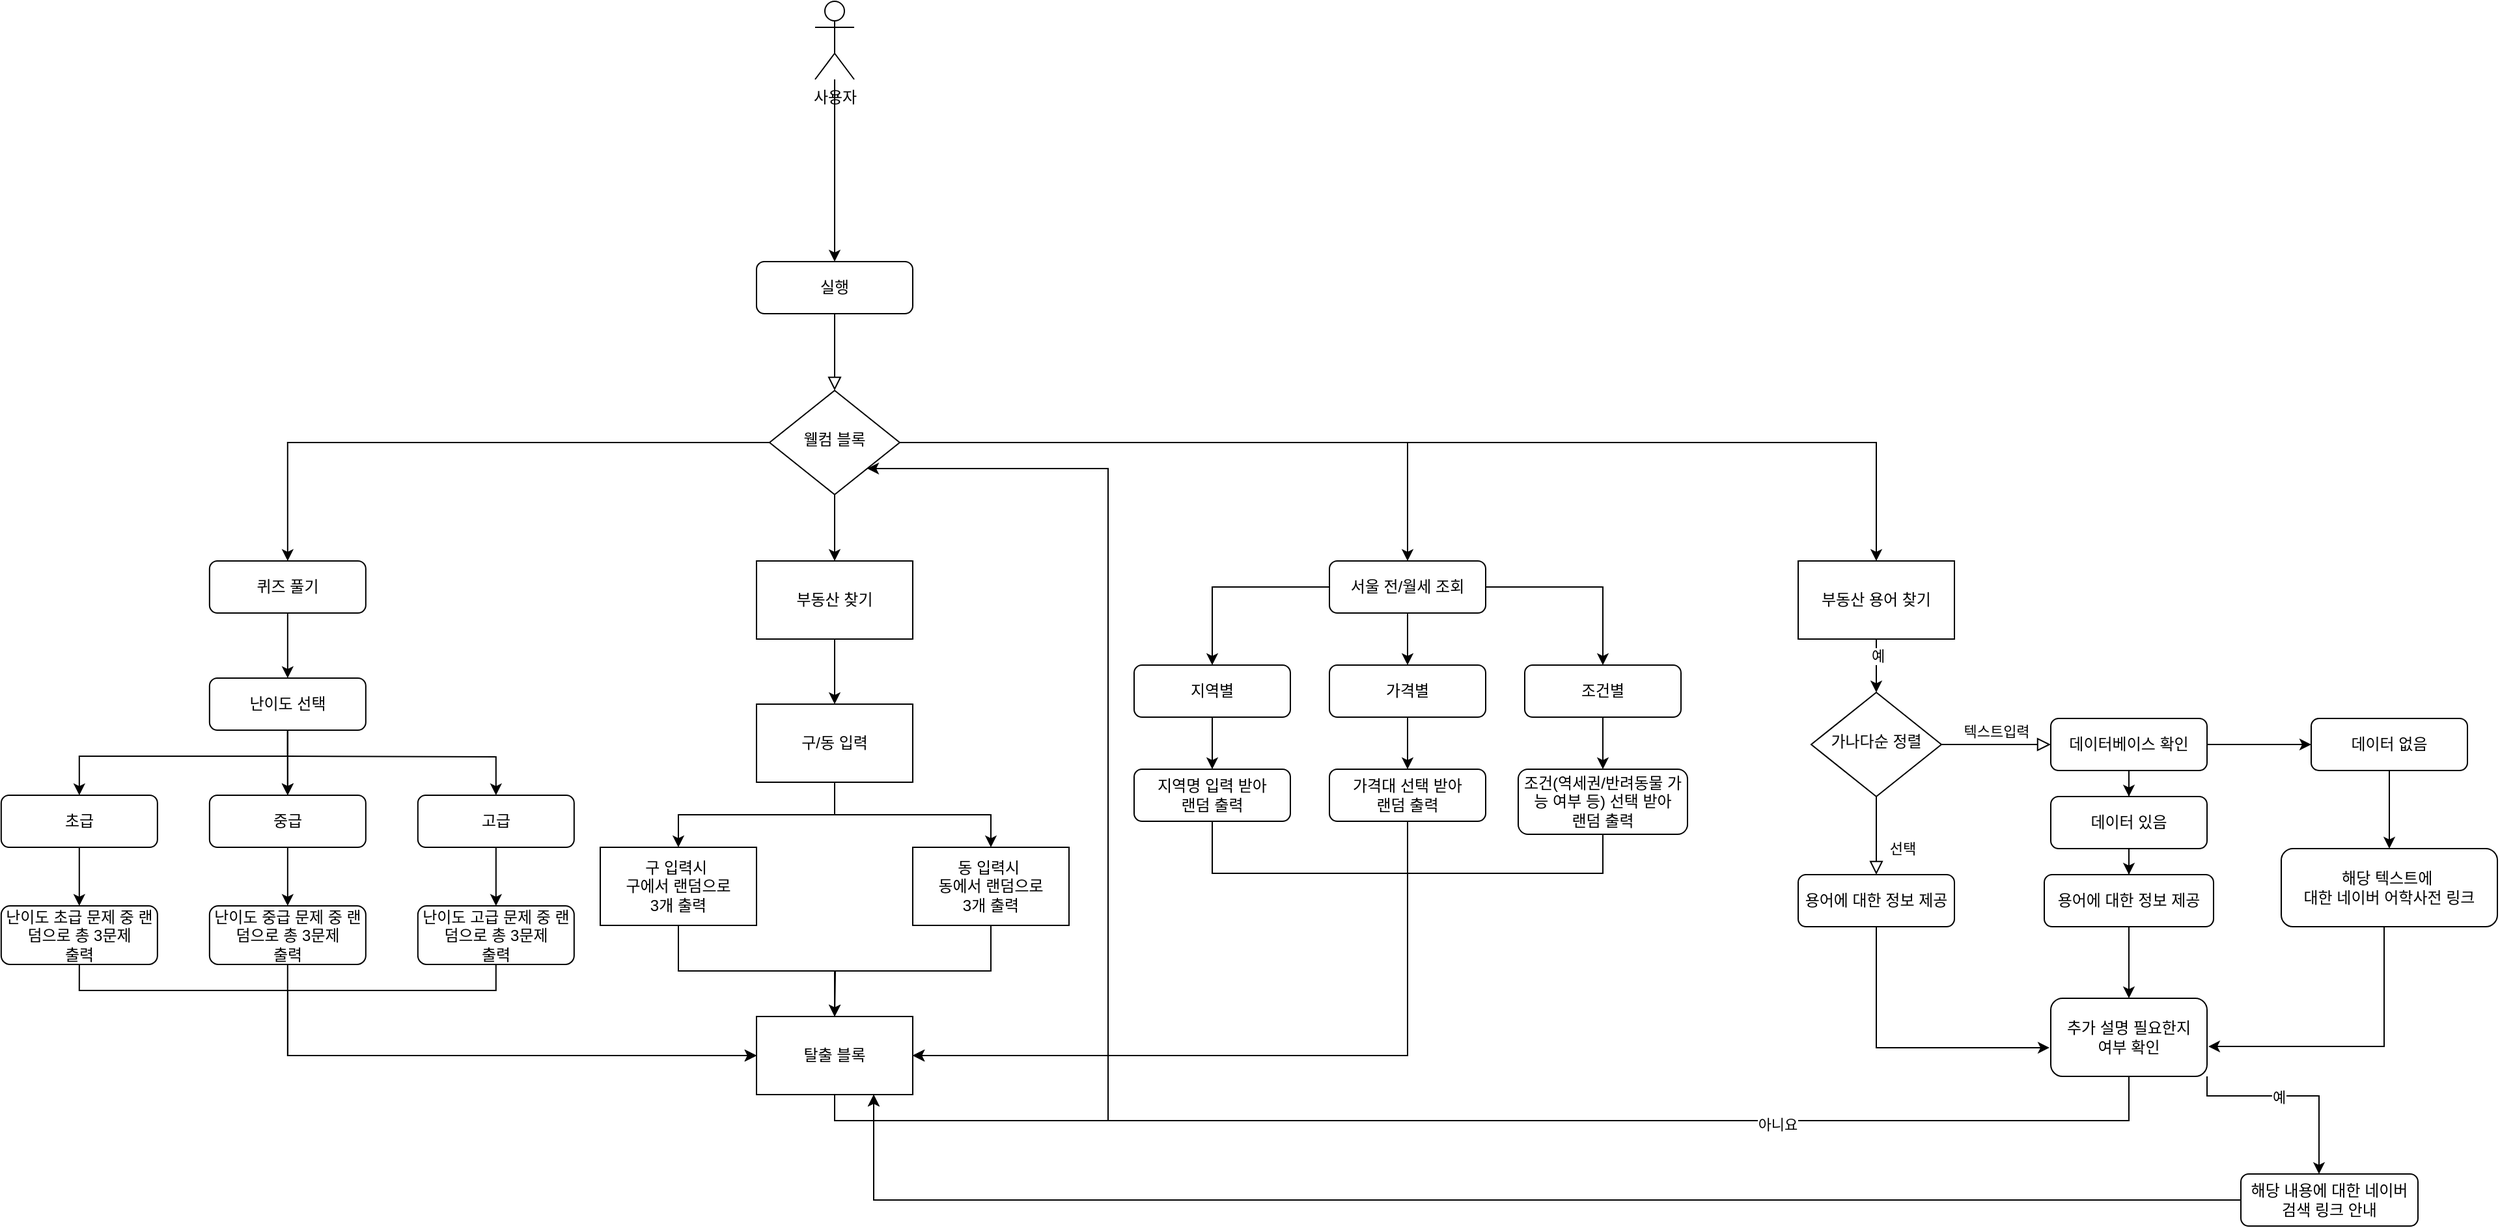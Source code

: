 <mxfile version="22.1.16" type="device">
  <diagram id="C5RBs43oDa-KdzZeNtuy" name="Page-1">
    <mxGraphModel dx="3639" dy="1810" grid="1" gridSize="10" guides="1" tooltips="1" connect="1" arrows="1" fold="1" page="1" pageScale="1" pageWidth="827" pageHeight="1169" math="0" shadow="0">
      <root>
        <mxCell id="WIyWlLk6GJQsqaUBKTNV-0" />
        <mxCell id="WIyWlLk6GJQsqaUBKTNV-1" parent="WIyWlLk6GJQsqaUBKTNV-0" />
        <mxCell id="WIyWlLk6GJQsqaUBKTNV-2" value="" style="rounded=0;html=1;jettySize=auto;orthogonalLoop=1;fontSize=11;endArrow=block;endFill=0;endSize=8;strokeWidth=1;shadow=0;labelBackgroundColor=none;edgeStyle=orthogonalEdgeStyle;" parent="WIyWlLk6GJQsqaUBKTNV-1" source="WIyWlLk6GJQsqaUBKTNV-3" target="WIyWlLk6GJQsqaUBKTNV-6" edge="1">
          <mxGeometry relative="1" as="geometry" />
        </mxCell>
        <mxCell id="WIyWlLk6GJQsqaUBKTNV-3" value="실행" style="rounded=1;whiteSpace=wrap;html=1;fontSize=12;glass=0;strokeWidth=1;shadow=0;" parent="WIyWlLk6GJQsqaUBKTNV-1" vertex="1">
          <mxGeometry x="-440" y="240" width="120" height="40" as="geometry" />
        </mxCell>
        <mxCell id="8InrCBRszf_Y2FXRs5-k-5" style="edgeStyle=orthogonalEdgeStyle;rounded=0;orthogonalLoop=1;jettySize=auto;html=1;exitX=0.5;exitY=1;exitDx=0;exitDy=0;entryX=0.5;entryY=0;entryDx=0;entryDy=0;" parent="WIyWlLk6GJQsqaUBKTNV-1" source="WIyWlLk6GJQsqaUBKTNV-6" target="8InrCBRszf_Y2FXRs5-k-1" edge="1">
          <mxGeometry relative="1" as="geometry">
            <Array as="points">
              <mxPoint x="-380" y="440" />
              <mxPoint x="-380" y="440" />
            </Array>
          </mxGeometry>
        </mxCell>
        <mxCell id="xwYpTstkqBrpEJgK2ljI-25" style="edgeStyle=orthogonalEdgeStyle;rounded=0;orthogonalLoop=1;jettySize=auto;html=1;entryX=0.5;entryY=0;entryDx=0;entryDy=0;" parent="WIyWlLk6GJQsqaUBKTNV-1" source="WIyWlLk6GJQsqaUBKTNV-6" target="xwYpTstkqBrpEJgK2ljI-8" edge="1">
          <mxGeometry relative="1" as="geometry" />
        </mxCell>
        <mxCell id="xwYpTstkqBrpEJgK2ljI-52" style="edgeStyle=orthogonalEdgeStyle;rounded=0;orthogonalLoop=1;jettySize=auto;html=1;exitX=0;exitY=0.5;exitDx=0;exitDy=0;entryX=0.5;entryY=0;entryDx=0;entryDy=0;" parent="WIyWlLk6GJQsqaUBKTNV-1" source="WIyWlLk6GJQsqaUBKTNV-6" target="xwYpTstkqBrpEJgK2ljI-29" edge="1">
          <mxGeometry relative="1" as="geometry" />
        </mxCell>
        <mxCell id="PC392WLs6Io8LUc0K1QD-35" style="edgeStyle=orthogonalEdgeStyle;rounded=0;orthogonalLoop=1;jettySize=auto;html=1;entryX=0.5;entryY=0;entryDx=0;entryDy=0;" edge="1" parent="WIyWlLk6GJQsqaUBKTNV-1" source="WIyWlLk6GJQsqaUBKTNV-6" target="PC392WLs6Io8LUc0K1QD-32">
          <mxGeometry relative="1" as="geometry" />
        </mxCell>
        <mxCell id="WIyWlLk6GJQsqaUBKTNV-6" value="웰컴 블록" style="rhombus;whiteSpace=wrap;html=1;shadow=0;fontFamily=Helvetica;fontSize=12;align=center;strokeWidth=1;spacing=6;spacingTop=-4;" parent="WIyWlLk6GJQsqaUBKTNV-1" vertex="1">
          <mxGeometry x="-430" y="339" width="100" height="80" as="geometry" />
        </mxCell>
        <mxCell id="8InrCBRszf_Y2FXRs5-k-10" style="edgeStyle=orthogonalEdgeStyle;rounded=0;orthogonalLoop=1;jettySize=auto;html=1;exitX=0.5;exitY=1;exitDx=0;exitDy=0;entryX=0.5;entryY=0;entryDx=0;entryDy=0;" parent="WIyWlLk6GJQsqaUBKTNV-1" source="8InrCBRszf_Y2FXRs5-k-1" target="8InrCBRszf_Y2FXRs5-k-9" edge="1">
          <mxGeometry relative="1" as="geometry" />
        </mxCell>
        <mxCell id="8InrCBRszf_Y2FXRs5-k-1" value="부동산 찾기" style="rounded=0;whiteSpace=wrap;html=1;" parent="WIyWlLk6GJQsqaUBKTNV-1" vertex="1">
          <mxGeometry x="-440" y="470" width="120" height="60" as="geometry" />
        </mxCell>
        <mxCell id="8InrCBRszf_Y2FXRs5-k-12" style="edgeStyle=orthogonalEdgeStyle;rounded=0;orthogonalLoop=1;jettySize=auto;html=1;exitX=0.5;exitY=1;exitDx=0;exitDy=0;entryX=0.5;entryY=0;entryDx=0;entryDy=0;" parent="WIyWlLk6GJQsqaUBKTNV-1" source="8InrCBRszf_Y2FXRs5-k-9" target="8InrCBRszf_Y2FXRs5-k-11" edge="1">
          <mxGeometry relative="1" as="geometry" />
        </mxCell>
        <mxCell id="8InrCBRszf_Y2FXRs5-k-14" style="edgeStyle=orthogonalEdgeStyle;rounded=0;orthogonalLoop=1;jettySize=auto;html=1;exitX=0.5;exitY=1;exitDx=0;exitDy=0;entryX=0.5;entryY=0;entryDx=0;entryDy=0;" parent="WIyWlLk6GJQsqaUBKTNV-1" source="8InrCBRszf_Y2FXRs5-k-9" target="8InrCBRszf_Y2FXRs5-k-13" edge="1">
          <mxGeometry relative="1" as="geometry" />
        </mxCell>
        <mxCell id="8InrCBRszf_Y2FXRs5-k-9" value="구/동 입력" style="rounded=0;whiteSpace=wrap;html=1;" parent="WIyWlLk6GJQsqaUBKTNV-1" vertex="1">
          <mxGeometry x="-440" y="580" width="120" height="60" as="geometry" />
        </mxCell>
        <mxCell id="8InrCBRszf_Y2FXRs5-k-16" style="edgeStyle=orthogonalEdgeStyle;rounded=0;orthogonalLoop=1;jettySize=auto;html=1;exitX=0.5;exitY=1;exitDx=0;exitDy=0;entryX=0.5;entryY=0;entryDx=0;entryDy=0;" parent="WIyWlLk6GJQsqaUBKTNV-1" source="8InrCBRszf_Y2FXRs5-k-11" target="8InrCBRszf_Y2FXRs5-k-15" edge="1">
          <mxGeometry relative="1" as="geometry" />
        </mxCell>
        <mxCell id="8InrCBRszf_Y2FXRs5-k-11" value="구 입력시&amp;nbsp;&lt;br&gt;구에서 랜덤으로&lt;br&gt;3개 출력" style="rounded=0;whiteSpace=wrap;html=1;" parent="WIyWlLk6GJQsqaUBKTNV-1" vertex="1">
          <mxGeometry x="-560" y="690" width="120" height="60" as="geometry" />
        </mxCell>
        <mxCell id="8InrCBRszf_Y2FXRs5-k-17" style="edgeStyle=orthogonalEdgeStyle;rounded=0;orthogonalLoop=1;jettySize=auto;html=1;exitX=0.5;exitY=1;exitDx=0;exitDy=0;" parent="WIyWlLk6GJQsqaUBKTNV-1" source="8InrCBRszf_Y2FXRs5-k-13" edge="1">
          <mxGeometry relative="1" as="geometry">
            <mxPoint x="-380" y="820" as="targetPoint" />
          </mxGeometry>
        </mxCell>
        <mxCell id="8InrCBRszf_Y2FXRs5-k-13" value="동 입력시&amp;nbsp;&lt;br&gt;동에서 랜덤으로&lt;br&gt;3개 출력" style="rounded=0;whiteSpace=wrap;html=1;" parent="WIyWlLk6GJQsqaUBKTNV-1" vertex="1">
          <mxGeometry x="-320" y="690" width="120" height="60" as="geometry" />
        </mxCell>
        <mxCell id="xwYpTstkqBrpEJgK2ljI-54" style="edgeStyle=orthogonalEdgeStyle;rounded=0;orthogonalLoop=1;jettySize=auto;html=1;exitX=0.5;exitY=1;exitDx=0;exitDy=0;entryX=1;entryY=1;entryDx=0;entryDy=0;" parent="WIyWlLk6GJQsqaUBKTNV-1" source="8InrCBRszf_Y2FXRs5-k-15" target="WIyWlLk6GJQsqaUBKTNV-6" edge="1">
          <mxGeometry relative="1" as="geometry">
            <Array as="points">
              <mxPoint x="-380" y="900" />
              <mxPoint x="-170" y="900" />
              <mxPoint x="-170" y="399" />
            </Array>
          </mxGeometry>
        </mxCell>
        <mxCell id="8InrCBRszf_Y2FXRs5-k-15" value="탈출 블록" style="rounded=0;whiteSpace=wrap;html=1;" parent="WIyWlLk6GJQsqaUBKTNV-1" vertex="1">
          <mxGeometry x="-440" y="820" width="120" height="60" as="geometry" />
        </mxCell>
        <mxCell id="xwYpTstkqBrpEJgK2ljI-5" style="edgeStyle=orthogonalEdgeStyle;rounded=0;orthogonalLoop=1;jettySize=auto;html=1;" parent="WIyWlLk6GJQsqaUBKTNV-1" source="xwYpTstkqBrpEJgK2ljI-8" target="xwYpTstkqBrpEJgK2ljI-12" edge="1">
          <mxGeometry relative="1" as="geometry" />
        </mxCell>
        <mxCell id="xwYpTstkqBrpEJgK2ljI-6" style="edgeStyle=orthogonalEdgeStyle;rounded=0;orthogonalLoop=1;jettySize=auto;html=1;entryX=0.5;entryY=0;entryDx=0;entryDy=0;" parent="WIyWlLk6GJQsqaUBKTNV-1" source="xwYpTstkqBrpEJgK2ljI-8" target="xwYpTstkqBrpEJgK2ljI-10" edge="1">
          <mxGeometry relative="1" as="geometry" />
        </mxCell>
        <mxCell id="xwYpTstkqBrpEJgK2ljI-7" style="edgeStyle=orthogonalEdgeStyle;rounded=0;orthogonalLoop=1;jettySize=auto;html=1;entryX=0.5;entryY=0;entryDx=0;entryDy=0;" parent="WIyWlLk6GJQsqaUBKTNV-1" source="xwYpTstkqBrpEJgK2ljI-8" target="xwYpTstkqBrpEJgK2ljI-14" edge="1">
          <mxGeometry relative="1" as="geometry" />
        </mxCell>
        <mxCell id="xwYpTstkqBrpEJgK2ljI-8" value="서울 전/월세 조회" style="rounded=1;whiteSpace=wrap;html=1;fontSize=12;glass=0;strokeWidth=1;shadow=0;" parent="WIyWlLk6GJQsqaUBKTNV-1" vertex="1">
          <mxGeometry y="470" width="120" height="40" as="geometry" />
        </mxCell>
        <mxCell id="xwYpTstkqBrpEJgK2ljI-9" style="edgeStyle=orthogonalEdgeStyle;rounded=0;orthogonalLoop=1;jettySize=auto;html=1;exitX=0.5;exitY=1;exitDx=0;exitDy=0;entryX=0.5;entryY=0;entryDx=0;entryDy=0;" parent="WIyWlLk6GJQsqaUBKTNV-1" source="xwYpTstkqBrpEJgK2ljI-10" target="xwYpTstkqBrpEJgK2ljI-16" edge="1">
          <mxGeometry relative="1" as="geometry" />
        </mxCell>
        <mxCell id="xwYpTstkqBrpEJgK2ljI-10" value="지역별" style="rounded=1;whiteSpace=wrap;html=1;fontSize=12;glass=0;strokeWidth=1;shadow=0;" parent="WIyWlLk6GJQsqaUBKTNV-1" vertex="1">
          <mxGeometry x="-150" y="550" width="120" height="40" as="geometry" />
        </mxCell>
        <mxCell id="xwYpTstkqBrpEJgK2ljI-11" style="edgeStyle=orthogonalEdgeStyle;rounded=0;orthogonalLoop=1;jettySize=auto;html=1;entryX=0.5;entryY=0;entryDx=0;entryDy=0;" parent="WIyWlLk6GJQsqaUBKTNV-1" source="xwYpTstkqBrpEJgK2ljI-12" target="xwYpTstkqBrpEJgK2ljI-18" edge="1">
          <mxGeometry relative="1" as="geometry" />
        </mxCell>
        <mxCell id="xwYpTstkqBrpEJgK2ljI-12" value="가격별" style="rounded=1;whiteSpace=wrap;html=1;fontSize=12;glass=0;strokeWidth=1;shadow=0;" parent="WIyWlLk6GJQsqaUBKTNV-1" vertex="1">
          <mxGeometry y="550" width="120" height="40" as="geometry" />
        </mxCell>
        <mxCell id="xwYpTstkqBrpEJgK2ljI-13" style="edgeStyle=orthogonalEdgeStyle;rounded=0;orthogonalLoop=1;jettySize=auto;html=1;entryX=0.5;entryY=0;entryDx=0;entryDy=0;" parent="WIyWlLk6GJQsqaUBKTNV-1" source="xwYpTstkqBrpEJgK2ljI-14" target="xwYpTstkqBrpEJgK2ljI-20" edge="1">
          <mxGeometry relative="1" as="geometry" />
        </mxCell>
        <mxCell id="xwYpTstkqBrpEJgK2ljI-14" value="조건별" style="rounded=1;whiteSpace=wrap;html=1;fontSize=12;glass=0;strokeWidth=1;shadow=0;" parent="WIyWlLk6GJQsqaUBKTNV-1" vertex="1">
          <mxGeometry x="150" y="550" width="120" height="40" as="geometry" />
        </mxCell>
        <mxCell id="xwYpTstkqBrpEJgK2ljI-24" style="edgeStyle=orthogonalEdgeStyle;rounded=0;orthogonalLoop=1;jettySize=auto;html=1;exitX=0.5;exitY=1;exitDx=0;exitDy=0;entryX=1;entryY=0.5;entryDx=0;entryDy=0;" parent="WIyWlLk6GJQsqaUBKTNV-1" source="xwYpTstkqBrpEJgK2ljI-16" target="8InrCBRszf_Y2FXRs5-k-15" edge="1">
          <mxGeometry relative="1" as="geometry">
            <Array as="points">
              <mxPoint x="-90" y="710" />
              <mxPoint x="60" y="710" />
              <mxPoint x="60" y="850" />
            </Array>
          </mxGeometry>
        </mxCell>
        <mxCell id="xwYpTstkqBrpEJgK2ljI-16" value="지역명 입력 받아&lt;br&gt;랜덤 출력" style="rounded=1;whiteSpace=wrap;html=1;fontSize=12;glass=0;strokeWidth=1;shadow=0;" parent="WIyWlLk6GJQsqaUBKTNV-1" vertex="1">
          <mxGeometry x="-150" y="630" width="120" height="40" as="geometry" />
        </mxCell>
        <mxCell id="xwYpTstkqBrpEJgK2ljI-23" style="edgeStyle=orthogonalEdgeStyle;rounded=0;orthogonalLoop=1;jettySize=auto;html=1;exitX=0.5;exitY=1;exitDx=0;exitDy=0;" parent="WIyWlLk6GJQsqaUBKTNV-1" source="xwYpTstkqBrpEJgK2ljI-18" edge="1">
          <mxGeometry relative="1" as="geometry">
            <mxPoint x="-320" y="850" as="targetPoint" />
            <Array as="points">
              <mxPoint x="60" y="850" />
            </Array>
          </mxGeometry>
        </mxCell>
        <mxCell id="xwYpTstkqBrpEJgK2ljI-18" value="가격대 선택 받아&lt;br&gt;랜덤 출력" style="rounded=1;whiteSpace=wrap;html=1;fontSize=12;glass=0;strokeWidth=1;shadow=0;" parent="WIyWlLk6GJQsqaUBKTNV-1" vertex="1">
          <mxGeometry y="630" width="120" height="40" as="geometry" />
        </mxCell>
        <mxCell id="xwYpTstkqBrpEJgK2ljI-19" style="edgeStyle=orthogonalEdgeStyle;rounded=0;orthogonalLoop=1;jettySize=auto;html=1;entryX=1;entryY=0.5;entryDx=0;entryDy=0;" parent="WIyWlLk6GJQsqaUBKTNV-1" source="xwYpTstkqBrpEJgK2ljI-20" target="8InrCBRszf_Y2FXRs5-k-15" edge="1">
          <mxGeometry relative="1" as="geometry">
            <mxPoint x="60" y="750" as="targetPoint" />
            <Array as="points">
              <mxPoint x="210" y="710" />
              <mxPoint x="60" y="710" />
              <mxPoint x="60" y="850" />
            </Array>
          </mxGeometry>
        </mxCell>
        <mxCell id="xwYpTstkqBrpEJgK2ljI-20" value="조건(역세권/반려동물 가능 여부 등) 선택 받아&lt;br&gt;랜덤 출력" style="rounded=1;whiteSpace=wrap;html=1;fontSize=12;glass=0;strokeWidth=1;shadow=0;" parent="WIyWlLk6GJQsqaUBKTNV-1" vertex="1">
          <mxGeometry x="145" y="630" width="130" height="50" as="geometry" />
        </mxCell>
        <mxCell id="xwYpTstkqBrpEJgK2ljI-28" value="" style="edgeStyle=orthogonalEdgeStyle;rounded=0;orthogonalLoop=1;jettySize=auto;html=1;" parent="WIyWlLk6GJQsqaUBKTNV-1" source="xwYpTstkqBrpEJgK2ljI-29" target="xwYpTstkqBrpEJgK2ljI-32" edge="1">
          <mxGeometry relative="1" as="geometry" />
        </mxCell>
        <mxCell id="xwYpTstkqBrpEJgK2ljI-29" value="퀴즈 풀기" style="rounded=1;whiteSpace=wrap;html=1;fontSize=12;glass=0;strokeWidth=1;shadow=0;" parent="WIyWlLk6GJQsqaUBKTNV-1" vertex="1">
          <mxGeometry x="-860.08" y="470" width="120" height="40" as="geometry" />
        </mxCell>
        <mxCell id="xwYpTstkqBrpEJgK2ljI-30" style="edgeStyle=orthogonalEdgeStyle;rounded=0;orthogonalLoop=1;jettySize=auto;html=1;" parent="WIyWlLk6GJQsqaUBKTNV-1" source="xwYpTstkqBrpEJgK2ljI-32" edge="1">
          <mxGeometry relative="1" as="geometry">
            <mxPoint x="-800.08" y="650" as="targetPoint" />
          </mxGeometry>
        </mxCell>
        <mxCell id="xwYpTstkqBrpEJgK2ljI-31" value="" style="edgeStyle=orthogonalEdgeStyle;rounded=0;orthogonalLoop=1;jettySize=auto;html=1;" parent="WIyWlLk6GJQsqaUBKTNV-1" source="xwYpTstkqBrpEJgK2ljI-32" target="xwYpTstkqBrpEJgK2ljI-35" edge="1">
          <mxGeometry relative="1" as="geometry" />
        </mxCell>
        <mxCell id="xwYpTstkqBrpEJgK2ljI-32" value="난이도 선택" style="rounded=1;whiteSpace=wrap;html=1;fontSize=12;glass=0;strokeWidth=1;shadow=0;" parent="WIyWlLk6GJQsqaUBKTNV-1" vertex="1">
          <mxGeometry x="-860.08" y="560" width="120" height="40" as="geometry" />
        </mxCell>
        <mxCell id="xwYpTstkqBrpEJgK2ljI-34" value="" style="edgeStyle=orthogonalEdgeStyle;rounded=0;orthogonalLoop=1;jettySize=auto;html=1;entryX=0.5;entryY=0;entryDx=0;entryDy=0;" parent="WIyWlLk6GJQsqaUBKTNV-1" source="xwYpTstkqBrpEJgK2ljI-35" target="xwYpTstkqBrpEJgK2ljI-46" edge="1">
          <mxGeometry relative="1" as="geometry">
            <Array as="points" />
          </mxGeometry>
        </mxCell>
        <mxCell id="xwYpTstkqBrpEJgK2ljI-35" value="중급" style="rounded=1;whiteSpace=wrap;html=1;fontSize=12;glass=0;strokeWidth=1;shadow=0;" parent="WIyWlLk6GJQsqaUBKTNV-1" vertex="1">
          <mxGeometry x="-860.08" y="650" width="120" height="40" as="geometry" />
        </mxCell>
        <mxCell id="xwYpTstkqBrpEJgK2ljI-37" value="" style="edgeStyle=orthogonalEdgeStyle;rounded=0;orthogonalLoop=1;jettySize=auto;html=1;" parent="WIyWlLk6GJQsqaUBKTNV-1" source="xwYpTstkqBrpEJgK2ljI-38" target="xwYpTstkqBrpEJgK2ljI-44" edge="1">
          <mxGeometry relative="1" as="geometry" />
        </mxCell>
        <mxCell id="xwYpTstkqBrpEJgK2ljI-38" value="초급" style="rounded=1;whiteSpace=wrap;html=1;fontSize=12;glass=0;strokeWidth=1;shadow=0;" parent="WIyWlLk6GJQsqaUBKTNV-1" vertex="1">
          <mxGeometry x="-1020.08" y="650" width="120" height="40" as="geometry" />
        </mxCell>
        <mxCell id="xwYpTstkqBrpEJgK2ljI-39" value="" style="edgeStyle=orthogonalEdgeStyle;rounded=0;orthogonalLoop=1;jettySize=auto;html=1;" parent="WIyWlLk6GJQsqaUBKTNV-1" source="xwYpTstkqBrpEJgK2ljI-40" target="xwYpTstkqBrpEJgK2ljI-48" edge="1">
          <mxGeometry relative="1" as="geometry" />
        </mxCell>
        <mxCell id="xwYpTstkqBrpEJgK2ljI-40" value="고급" style="rounded=1;whiteSpace=wrap;html=1;fontSize=12;glass=0;strokeWidth=1;shadow=0;" parent="WIyWlLk6GJQsqaUBKTNV-1" vertex="1">
          <mxGeometry x="-700.08" y="650" width="120" height="40" as="geometry" />
        </mxCell>
        <mxCell id="xwYpTstkqBrpEJgK2ljI-41" style="edgeStyle=orthogonalEdgeStyle;rounded=0;orthogonalLoop=1;jettySize=auto;html=1;entryX=0.5;entryY=0;entryDx=0;entryDy=0;" parent="WIyWlLk6GJQsqaUBKTNV-1" target="xwYpTstkqBrpEJgK2ljI-40" edge="1">
          <mxGeometry relative="1" as="geometry">
            <mxPoint x="-790.08" y="660" as="targetPoint" />
            <mxPoint x="-800.08" y="620" as="sourcePoint" />
          </mxGeometry>
        </mxCell>
        <mxCell id="xwYpTstkqBrpEJgK2ljI-42" value="" style="edgeStyle=orthogonalEdgeStyle;rounded=0;orthogonalLoop=1;jettySize=auto;html=1;exitX=0.5;exitY=1;exitDx=0;exitDy=0;entryX=0.5;entryY=0;entryDx=0;entryDy=0;" parent="WIyWlLk6GJQsqaUBKTNV-1" source="xwYpTstkqBrpEJgK2ljI-32" target="xwYpTstkqBrpEJgK2ljI-38" edge="1">
          <mxGeometry relative="1" as="geometry">
            <mxPoint x="-790.08" y="610" as="sourcePoint" />
            <mxPoint x="-790.08" y="660" as="targetPoint" />
            <Array as="points">
              <mxPoint x="-800.08" y="620" />
              <mxPoint x="-960.08" y="620" />
            </Array>
          </mxGeometry>
        </mxCell>
        <mxCell id="xwYpTstkqBrpEJgK2ljI-51" style="edgeStyle=orthogonalEdgeStyle;rounded=0;orthogonalLoop=1;jettySize=auto;html=1;exitX=0.5;exitY=1;exitDx=0;exitDy=0;entryX=0;entryY=0.5;entryDx=0;entryDy=0;" parent="WIyWlLk6GJQsqaUBKTNV-1" source="xwYpTstkqBrpEJgK2ljI-44" target="8InrCBRszf_Y2FXRs5-k-15" edge="1">
          <mxGeometry relative="1" as="geometry">
            <Array as="points">
              <mxPoint x="-960" y="800" />
              <mxPoint x="-800" y="800" />
              <mxPoint x="-800" y="850" />
            </Array>
          </mxGeometry>
        </mxCell>
        <mxCell id="xwYpTstkqBrpEJgK2ljI-44" value="난이도 초급 문제 중 랜덤으로 총 3문제 &lt;br&gt;출력" style="rounded=1;whiteSpace=wrap;html=1;fontSize=12;glass=0;strokeWidth=1;shadow=0;" parent="WIyWlLk6GJQsqaUBKTNV-1" vertex="1">
          <mxGeometry x="-1020.08" y="735" width="120" height="45" as="geometry" />
        </mxCell>
        <mxCell id="xwYpTstkqBrpEJgK2ljI-49" style="edgeStyle=orthogonalEdgeStyle;rounded=0;orthogonalLoop=1;jettySize=auto;html=1;" parent="WIyWlLk6GJQsqaUBKTNV-1" source="xwYpTstkqBrpEJgK2ljI-46" target="8InrCBRszf_Y2FXRs5-k-15" edge="1">
          <mxGeometry relative="1" as="geometry">
            <Array as="points">
              <mxPoint x="-800" y="850" />
            </Array>
          </mxGeometry>
        </mxCell>
        <mxCell id="xwYpTstkqBrpEJgK2ljI-46" value="난이도 중급 문제 중 랜덤으로 총 3문제&lt;br style=&quot;border-color: var(--border-color);&quot;&gt;출력" style="rounded=1;whiteSpace=wrap;html=1;fontSize=12;glass=0;strokeWidth=1;shadow=0;" parent="WIyWlLk6GJQsqaUBKTNV-1" vertex="1">
          <mxGeometry x="-860.08" y="735" width="120" height="45" as="geometry" />
        </mxCell>
        <mxCell id="xwYpTstkqBrpEJgK2ljI-50" style="edgeStyle=orthogonalEdgeStyle;rounded=0;orthogonalLoop=1;jettySize=auto;html=1;entryX=0;entryY=0.5;entryDx=0;entryDy=0;" parent="WIyWlLk6GJQsqaUBKTNV-1" source="xwYpTstkqBrpEJgK2ljI-48" target="8InrCBRszf_Y2FXRs5-k-15" edge="1">
          <mxGeometry relative="1" as="geometry">
            <Array as="points">
              <mxPoint x="-640" y="800" />
              <mxPoint x="-800" y="800" />
              <mxPoint x="-800" y="850" />
            </Array>
          </mxGeometry>
        </mxCell>
        <mxCell id="xwYpTstkqBrpEJgK2ljI-48" value="난이도 고급 문제 중 랜덤으로 총 3문제&lt;br style=&quot;border-color: var(--border-color);&quot;&gt;출력" style="rounded=1;whiteSpace=wrap;html=1;fontSize=12;glass=0;strokeWidth=1;shadow=0;" parent="WIyWlLk6GJQsqaUBKTNV-1" vertex="1">
          <mxGeometry x="-700.08" y="735" width="120" height="45" as="geometry" />
        </mxCell>
        <mxCell id="xwYpTstkqBrpEJgK2ljI-58" style="edgeStyle=orthogonalEdgeStyle;rounded=0;orthogonalLoop=1;jettySize=auto;html=1;entryX=0.5;entryY=0;entryDx=0;entryDy=0;" parent="WIyWlLk6GJQsqaUBKTNV-1" source="xwYpTstkqBrpEJgK2ljI-55" target="WIyWlLk6GJQsqaUBKTNV-3" edge="1">
          <mxGeometry relative="1" as="geometry" />
        </mxCell>
        <mxCell id="xwYpTstkqBrpEJgK2ljI-55" value="사용자" style="shape=umlActor;verticalLabelPosition=bottom;verticalAlign=top;html=1;outlineConnect=0;" parent="WIyWlLk6GJQsqaUBKTNV-1" vertex="1">
          <mxGeometry x="-395" y="40" width="30" height="60" as="geometry" />
        </mxCell>
        <mxCell id="PC392WLs6Io8LUc0K1QD-4" value="선택" style="rounded=0;html=1;jettySize=auto;orthogonalLoop=1;fontSize=11;endArrow=block;endFill=0;endSize=8;strokeWidth=1;shadow=0;labelBackgroundColor=none;edgeStyle=orthogonalEdgeStyle;" edge="1" parent="WIyWlLk6GJQsqaUBKTNV-1" source="PC392WLs6Io8LUc0K1QD-6" target="PC392WLs6Io8LUc0K1QD-7">
          <mxGeometry x="0.333" y="20" relative="1" as="geometry">
            <mxPoint as="offset" />
          </mxGeometry>
        </mxCell>
        <mxCell id="PC392WLs6Io8LUc0K1QD-5" value="텍스트입력" style="edgeStyle=orthogonalEdgeStyle;rounded=0;html=1;jettySize=auto;orthogonalLoop=1;fontSize=11;endArrow=block;endFill=0;endSize=8;strokeWidth=1;shadow=0;labelBackgroundColor=none;" edge="1" parent="WIyWlLk6GJQsqaUBKTNV-1" source="PC392WLs6Io8LUc0K1QD-6" target="PC392WLs6Io8LUc0K1QD-10">
          <mxGeometry y="10" relative="1" as="geometry">
            <mxPoint as="offset" />
          </mxGeometry>
        </mxCell>
        <mxCell id="PC392WLs6Io8LUc0K1QD-6" value="가나다순 정렬" style="rhombus;whiteSpace=wrap;html=1;shadow=0;fontFamily=Helvetica;fontSize=12;align=center;strokeWidth=1;spacing=6;spacingTop=-4;" vertex="1" parent="WIyWlLk6GJQsqaUBKTNV-1">
          <mxGeometry x="370" y="571" width="100" height="80" as="geometry" />
        </mxCell>
        <mxCell id="PC392WLs6Io8LUc0K1QD-7" value="용어에 대한 정보 제공" style="rounded=1;whiteSpace=wrap;html=1;fontSize=12;glass=0;strokeWidth=1;shadow=0;" vertex="1" parent="WIyWlLk6GJQsqaUBKTNV-1">
          <mxGeometry x="360" y="711" width="120" height="40" as="geometry" />
        </mxCell>
        <mxCell id="PC392WLs6Io8LUc0K1QD-8" value="" style="edgeStyle=orthogonalEdgeStyle;rounded=0;orthogonalLoop=1;jettySize=auto;html=1;" edge="1" parent="WIyWlLk6GJQsqaUBKTNV-1" source="PC392WLs6Io8LUc0K1QD-10" target="PC392WLs6Io8LUc0K1QD-12">
          <mxGeometry relative="1" as="geometry" />
        </mxCell>
        <mxCell id="PC392WLs6Io8LUc0K1QD-9" value="" style="edgeStyle=orthogonalEdgeStyle;rounded=0;orthogonalLoop=1;jettySize=auto;html=1;" edge="1" parent="WIyWlLk6GJQsqaUBKTNV-1" source="PC392WLs6Io8LUc0K1QD-10" target="PC392WLs6Io8LUc0K1QD-14">
          <mxGeometry relative="1" as="geometry" />
        </mxCell>
        <mxCell id="PC392WLs6Io8LUc0K1QD-10" value="데이터베이스 확인" style="rounded=1;whiteSpace=wrap;html=1;fontSize=12;glass=0;strokeWidth=1;shadow=0;" vertex="1" parent="WIyWlLk6GJQsqaUBKTNV-1">
          <mxGeometry x="554" y="591" width="120" height="40" as="geometry" />
        </mxCell>
        <mxCell id="PC392WLs6Io8LUc0K1QD-11" value="" style="edgeStyle=orthogonalEdgeStyle;rounded=0;orthogonalLoop=1;jettySize=auto;html=1;" edge="1" parent="WIyWlLk6GJQsqaUBKTNV-1" source="PC392WLs6Io8LUc0K1QD-12" target="PC392WLs6Io8LUc0K1QD-16">
          <mxGeometry relative="1" as="geometry" />
        </mxCell>
        <mxCell id="PC392WLs6Io8LUc0K1QD-12" value="데이터 있음" style="rounded=1;whiteSpace=wrap;html=1;fontSize=12;glass=0;strokeWidth=1;shadow=0;" vertex="1" parent="WIyWlLk6GJQsqaUBKTNV-1">
          <mxGeometry x="554" y="651" width="120" height="40" as="geometry" />
        </mxCell>
        <mxCell id="PC392WLs6Io8LUc0K1QD-13" value="" style="edgeStyle=orthogonalEdgeStyle;rounded=0;orthogonalLoop=1;jettySize=auto;html=1;" edge="1" parent="WIyWlLk6GJQsqaUBKTNV-1" source="PC392WLs6Io8LUc0K1QD-14" target="PC392WLs6Io8LUc0K1QD-17">
          <mxGeometry relative="1" as="geometry" />
        </mxCell>
        <mxCell id="PC392WLs6Io8LUc0K1QD-14" value="데이터 없음" style="rounded=1;whiteSpace=wrap;html=1;fontSize=12;glass=0;strokeWidth=1;shadow=0;" vertex="1" parent="WIyWlLk6GJQsqaUBKTNV-1">
          <mxGeometry x="754" y="591" width="120" height="40" as="geometry" />
        </mxCell>
        <mxCell id="PC392WLs6Io8LUc0K1QD-15" value="" style="edgeStyle=orthogonalEdgeStyle;rounded=0;orthogonalLoop=1;jettySize=auto;html=1;" edge="1" parent="WIyWlLk6GJQsqaUBKTNV-1" source="PC392WLs6Io8LUc0K1QD-16" target="PC392WLs6Io8LUc0K1QD-18">
          <mxGeometry relative="1" as="geometry" />
        </mxCell>
        <mxCell id="PC392WLs6Io8LUc0K1QD-16" value="용어에 대한 정보 제공" style="rounded=1;whiteSpace=wrap;html=1;fontSize=12;glass=0;strokeWidth=1;shadow=0;" vertex="1" parent="WIyWlLk6GJQsqaUBKTNV-1">
          <mxGeometry x="549" y="711" width="130" height="40" as="geometry" />
        </mxCell>
        <mxCell id="PC392WLs6Io8LUc0K1QD-17" value="해당 텍스트에&amp;nbsp;&lt;br&gt;대한 네이버 어학사전 링크" style="rounded=1;whiteSpace=wrap;html=1;fontSize=12;glass=0;strokeWidth=1;shadow=0;" vertex="1" parent="WIyWlLk6GJQsqaUBKTNV-1">
          <mxGeometry x="731" y="691" width="166" height="60" as="geometry" />
        </mxCell>
        <mxCell id="PC392WLs6Io8LUc0K1QD-36" style="edgeStyle=orthogonalEdgeStyle;rounded=0;orthogonalLoop=1;jettySize=auto;html=1;exitX=0.5;exitY=1;exitDx=0;exitDy=0;entryX=0.75;entryY=1;entryDx=0;entryDy=0;" edge="1" parent="WIyWlLk6GJQsqaUBKTNV-1" source="PC392WLs6Io8LUc0K1QD-18" target="8InrCBRszf_Y2FXRs5-k-15">
          <mxGeometry relative="1" as="geometry" />
        </mxCell>
        <mxCell id="PC392WLs6Io8LUc0K1QD-37" value="아니요" style="edgeLabel;html=1;align=center;verticalAlign=middle;resizable=0;points=[];" vertex="1" connectable="0" parent="PC392WLs6Io8LUc0K1QD-36">
          <mxGeometry x="-0.402" y="3" relative="1" as="geometry">
            <mxPoint as="offset" />
          </mxGeometry>
        </mxCell>
        <mxCell id="PC392WLs6Io8LUc0K1QD-18" value="추가 설명 필요한지 &lt;br&gt;여부 확인" style="rounded=1;whiteSpace=wrap;html=1;" vertex="1" parent="WIyWlLk6GJQsqaUBKTNV-1">
          <mxGeometry x="554" y="806" width="120" height="60" as="geometry" />
        </mxCell>
        <mxCell id="PC392WLs6Io8LUc0K1QD-19" style="edgeStyle=orthogonalEdgeStyle;rounded=0;orthogonalLoop=1;jettySize=auto;html=1;entryX=1.008;entryY=0.617;entryDx=0;entryDy=0;entryPerimeter=0;" edge="1" parent="WIyWlLk6GJQsqaUBKTNV-1" source="PC392WLs6Io8LUc0K1QD-17" target="PC392WLs6Io8LUc0K1QD-18">
          <mxGeometry relative="1" as="geometry">
            <Array as="points">
              <mxPoint x="810" y="843" />
            </Array>
          </mxGeometry>
        </mxCell>
        <mxCell id="PC392WLs6Io8LUc0K1QD-20" style="edgeStyle=orthogonalEdgeStyle;rounded=0;orthogonalLoop=1;jettySize=auto;html=1;entryX=-0.008;entryY=0.633;entryDx=0;entryDy=0;entryPerimeter=0;" edge="1" parent="WIyWlLk6GJQsqaUBKTNV-1" source="PC392WLs6Io8LUc0K1QD-7" target="PC392WLs6Io8LUc0K1QD-18">
          <mxGeometry relative="1" as="geometry">
            <Array as="points">
              <mxPoint x="420" y="844" />
            </Array>
          </mxGeometry>
        </mxCell>
        <mxCell id="PC392WLs6Io8LUc0K1QD-38" style="edgeStyle=orthogonalEdgeStyle;rounded=0;orthogonalLoop=1;jettySize=auto;html=1;exitX=0;exitY=0.5;exitDx=0;exitDy=0;entryX=0.75;entryY=1;entryDx=0;entryDy=0;" edge="1" parent="WIyWlLk6GJQsqaUBKTNV-1" source="PC392WLs6Io8LUc0K1QD-22" target="8InrCBRszf_Y2FXRs5-k-15">
          <mxGeometry relative="1" as="geometry" />
        </mxCell>
        <mxCell id="PC392WLs6Io8LUc0K1QD-22" value="해당 내용에 대한 네이버 검색 링크 안내" style="rounded=1;whiteSpace=wrap;html=1;" vertex="1" parent="WIyWlLk6GJQsqaUBKTNV-1">
          <mxGeometry x="700" y="941" width="136" height="40" as="geometry" />
        </mxCell>
        <mxCell id="PC392WLs6Io8LUc0K1QD-23" style="edgeStyle=orthogonalEdgeStyle;rounded=0;orthogonalLoop=1;jettySize=auto;html=1;exitX=1;exitY=1;exitDx=0;exitDy=0;" edge="1" parent="WIyWlLk6GJQsqaUBKTNV-1" source="PC392WLs6Io8LUc0K1QD-18">
          <mxGeometry relative="1" as="geometry">
            <mxPoint x="760" y="941" as="targetPoint" />
            <Array as="points">
              <mxPoint x="674" y="881" />
              <mxPoint x="760" y="881" />
            </Array>
          </mxGeometry>
        </mxCell>
        <mxCell id="PC392WLs6Io8LUc0K1QD-24" value="예" style="edgeLabel;html=1;align=center;verticalAlign=middle;resizable=0;points=[];" vertex="1" connectable="0" parent="PC392WLs6Io8LUc0K1QD-23">
          <mxGeometry x="-0.13" y="-1" relative="1" as="geometry">
            <mxPoint as="offset" />
          </mxGeometry>
        </mxCell>
        <mxCell id="PC392WLs6Io8LUc0K1QD-33" style="edgeStyle=orthogonalEdgeStyle;rounded=0;orthogonalLoop=1;jettySize=auto;html=1;exitX=0.5;exitY=1;exitDx=0;exitDy=0;entryX=0.5;entryY=0;entryDx=0;entryDy=0;" edge="1" parent="WIyWlLk6GJQsqaUBKTNV-1" source="PC392WLs6Io8LUc0K1QD-32" target="PC392WLs6Io8LUc0K1QD-6">
          <mxGeometry relative="1" as="geometry" />
        </mxCell>
        <mxCell id="PC392WLs6Io8LUc0K1QD-34" value="예" style="edgeLabel;html=1;align=center;verticalAlign=middle;resizable=0;points=[];" vertex="1" connectable="0" parent="PC392WLs6Io8LUc0K1QD-33">
          <mxGeometry x="-0.359" y="1" relative="1" as="geometry">
            <mxPoint as="offset" />
          </mxGeometry>
        </mxCell>
        <mxCell id="PC392WLs6Io8LUc0K1QD-32" value="부동산 용어 찾기" style="rounded=0;whiteSpace=wrap;html=1;" vertex="1" parent="WIyWlLk6GJQsqaUBKTNV-1">
          <mxGeometry x="360" y="470" width="120" height="60" as="geometry" />
        </mxCell>
      </root>
    </mxGraphModel>
  </diagram>
</mxfile>
